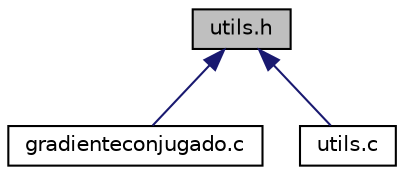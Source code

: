 digraph "utils.h"
{
  edge [fontname="Helvetica",fontsize="10",labelfontname="Helvetica",labelfontsize="10"];
  node [fontname="Helvetica",fontsize="10",shape=record];
  Node1 [label="utils.h",height=0.2,width=0.4,color="black", fillcolor="grey75", style="filled", fontcolor="black"];
  Node1 -> Node2 [dir="back",color="midnightblue",fontsize="10",style="solid",fontname="Helvetica"];
  Node2 [label="gradienteconjugado.c",height=0.2,width=0.4,color="black", fillcolor="white", style="filled",URL="$gradienteconjugado_8c.html",tooltip="Arquivo de implementação das principais funções. "];
  Node1 -> Node3 [dir="back",color="midnightblue",fontsize="10",style="solid",fontname="Helvetica"];
  Node3 [label="utils.c",height=0.2,width=0.4,color="black", fillcolor="white", style="filled",URL="$utils_8c.html",tooltip="Arquivo de implementação da função para medição do tempo. "];
}
